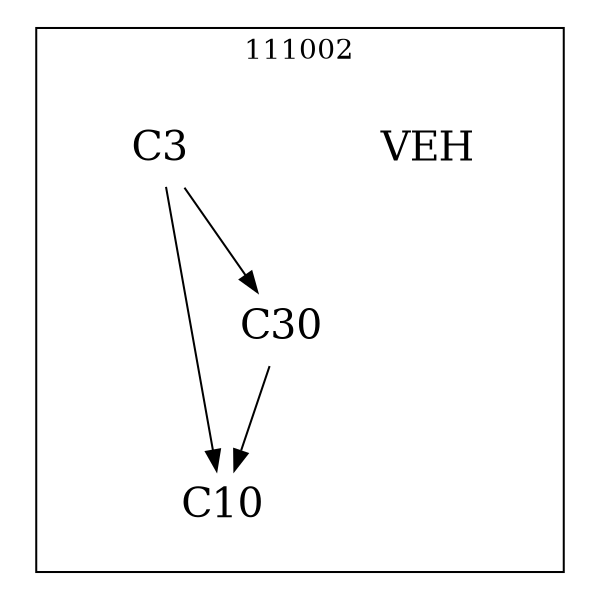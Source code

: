 strict digraph DAGS {
	size = "4,4!" ; ratio ="fill"; subgraph cluster_0{
			labeldoc = "t";
			label = "111002";node	[label= VEH, shape = plaintext, fontsize=20] VEH;node	[label= C3, shape = plaintext, fontsize=20] C3;node	[label= C10, shape = plaintext, fontsize=20] C10;node	[label= C30, shape = plaintext, fontsize=20] C30;
C3->C10;
C3->C30;
C30->C10;
	}}